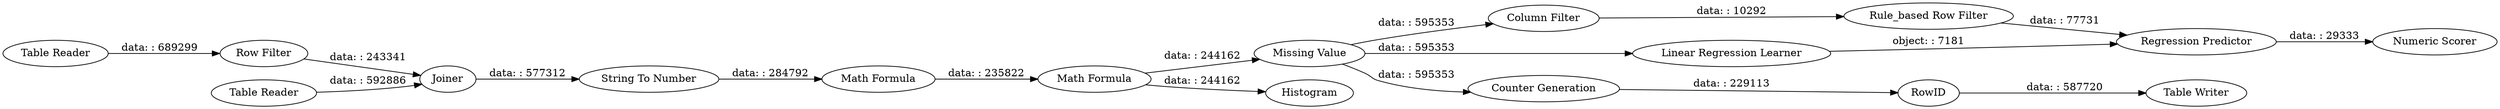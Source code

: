 digraph {
	"64227954425498724_6" [label="Math Formula"]
	"64227954425498724_10" [label="Numeric Scorer"]
	"64227954425498724_17" [label="Column Filter"]
	"64227954425498724_4" [label=Joiner]
	"64227954425498724_11" [label="Missing Value"]
	"64227954425498724_3" [label="Row Filter"]
	"64227954425498724_5" [label="String To Number"]
	"64227954425498724_9" [label=Histogram]
	"64227954425498724_7" [label="Math Formula"]
	"64227954425498724_12" [label="Regression Predictor"]
	"64227954425498724_15" [label="Table Reader"]
	"64227954425498724_16" [label="Table Reader"]
	"64227954425498724_20" [label=RowID]
	"64227954425498724_8" [label="Linear Regression Learner"]
	"64227954425498724_19" [label="Counter Generation"]
	"64227954425498724_21" [label="Table Writer"]
	"64227954425498724_18" [label="Rule_based Row Filter"]
	"64227954425498724_18" -> "64227954425498724_12" [label="data: : 77731"]
	"64227954425498724_5" -> "64227954425498724_6" [label="data: : 284792"]
	"64227954425498724_7" -> "64227954425498724_11" [label="data: : 244162"]
	"64227954425498724_11" -> "64227954425498724_8" [label="data: : 595353"]
	"64227954425498724_3" -> "64227954425498724_4" [label="data: : 243341"]
	"64227954425498724_11" -> "64227954425498724_17" [label="data: : 595353"]
	"64227954425498724_20" -> "64227954425498724_21" [label="data: : 587720"]
	"64227954425498724_15" -> "64227954425498724_4" [label="data: : 592886"]
	"64227954425498724_11" -> "64227954425498724_19" [label="data: : 595353"]
	"64227954425498724_17" -> "64227954425498724_18" [label="data: : 10292"]
	"64227954425498724_6" -> "64227954425498724_7" [label="data: : 235822"]
	"64227954425498724_12" -> "64227954425498724_10" [label="data: : 29333"]
	"64227954425498724_8" -> "64227954425498724_12" [label="object: : 7181"]
	"64227954425498724_16" -> "64227954425498724_3" [label="data: : 689299"]
	"64227954425498724_7" -> "64227954425498724_9" [label="data: : 244162"]
	"64227954425498724_4" -> "64227954425498724_5" [label="data: : 577312"]
	"64227954425498724_19" -> "64227954425498724_20" [label="data: : 229113"]
	rankdir=LR
}
